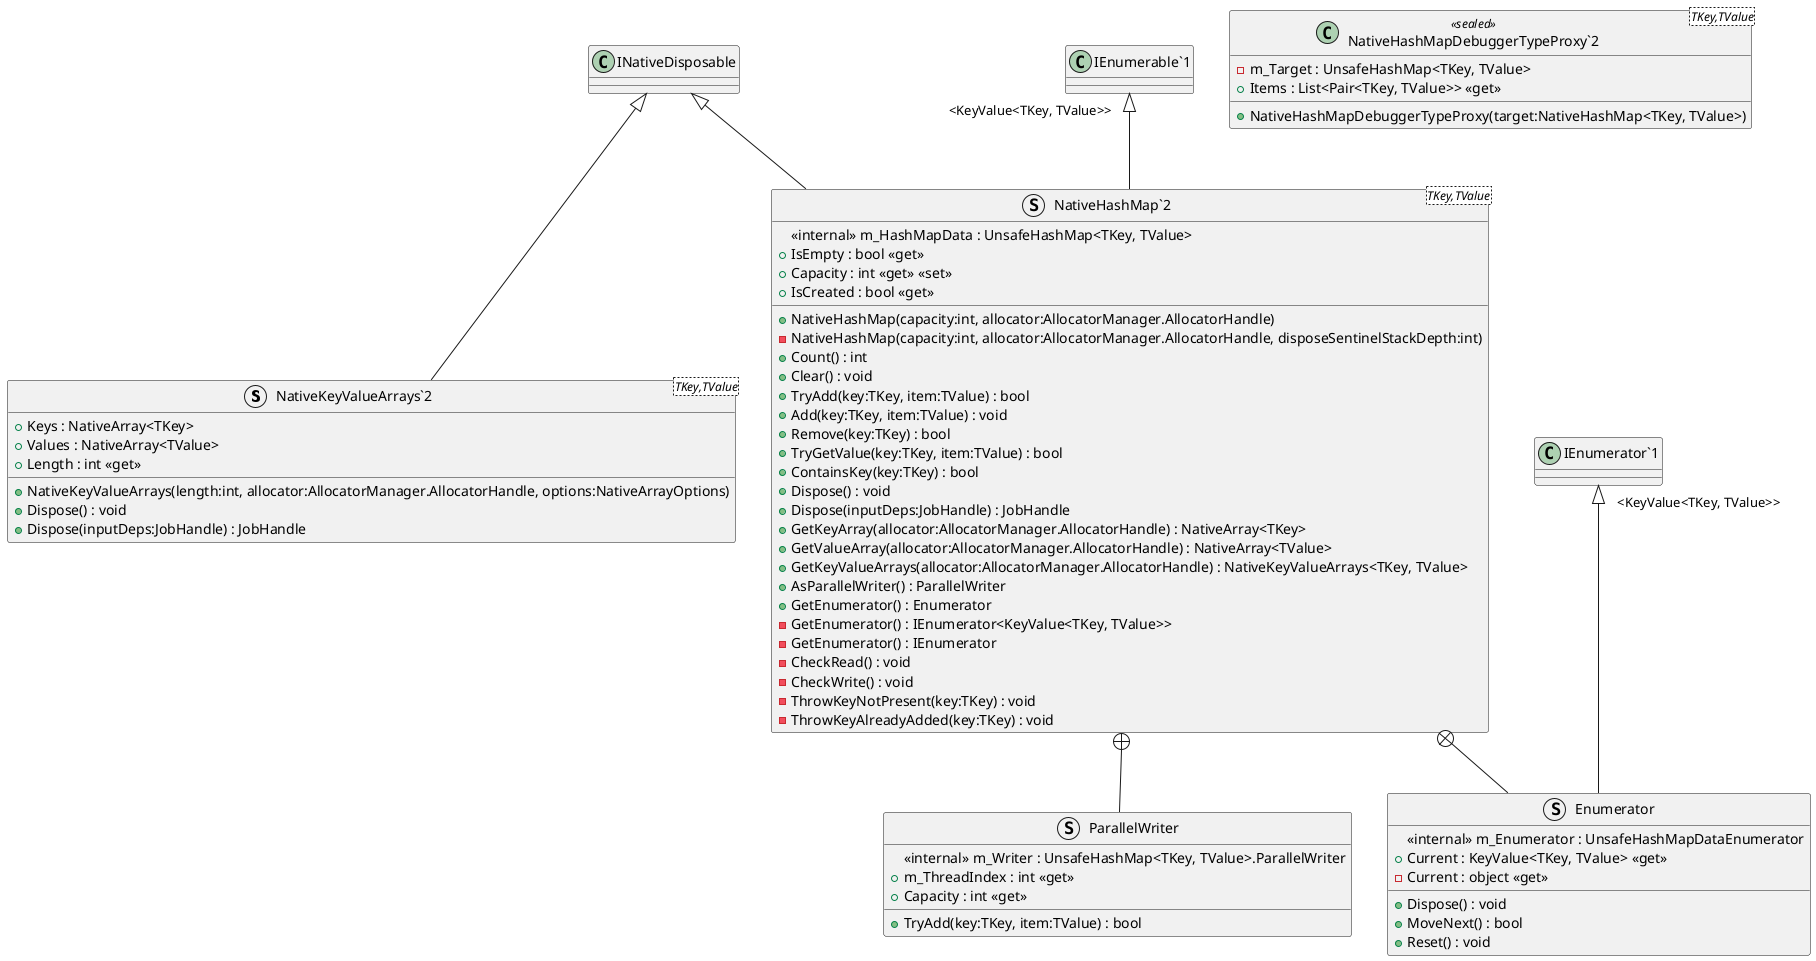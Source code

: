 @startuml
struct "NativeKeyValueArrays`2"<TKey,TValue> {
    + Keys : NativeArray<TKey>
    + Values : NativeArray<TValue>
    + Length : int <<get>>
    + NativeKeyValueArrays(length:int, allocator:AllocatorManager.AllocatorHandle, options:NativeArrayOptions)
    + Dispose() : void
    + Dispose(inputDeps:JobHandle) : JobHandle
}
struct "NativeHashMap`2"<TKey,TValue> {
    <<internal>> m_HashMapData : UnsafeHashMap<TKey, TValue>
    + NativeHashMap(capacity:int, allocator:AllocatorManager.AllocatorHandle)
    - NativeHashMap(capacity:int, allocator:AllocatorManager.AllocatorHandle, disposeSentinelStackDepth:int)
    + IsEmpty : bool <<get>>
    + Count() : int
    + Capacity : int <<get>> <<set>>
    + Clear() : void
    + TryAdd(key:TKey, item:TValue) : bool
    + Add(key:TKey, item:TValue) : void
    + Remove(key:TKey) : bool
    + TryGetValue(key:TKey, item:TValue) : bool
    + ContainsKey(key:TKey) : bool
    + IsCreated : bool <<get>>
    + Dispose() : void
    + Dispose(inputDeps:JobHandle) : JobHandle
    + GetKeyArray(allocator:AllocatorManager.AllocatorHandle) : NativeArray<TKey>
    + GetValueArray(allocator:AllocatorManager.AllocatorHandle) : NativeArray<TValue>
    + GetKeyValueArrays(allocator:AllocatorManager.AllocatorHandle) : NativeKeyValueArrays<TKey, TValue>
    + AsParallelWriter() : ParallelWriter
    + GetEnumerator() : Enumerator
    - GetEnumerator() : IEnumerator<KeyValue<TKey, TValue>>
    - GetEnumerator() : IEnumerator
    - CheckRead() : void
    - CheckWrite() : void
    - ThrowKeyNotPresent(key:TKey) : void
    - ThrowKeyAlreadyAdded(key:TKey) : void
}
class "NativeHashMapDebuggerTypeProxy`2"<TKey,TValue> <<sealed>> {
    - m_Target : UnsafeHashMap<TKey, TValue>
    + NativeHashMapDebuggerTypeProxy(target:NativeHashMap<TKey, TValue>)
    + Items : List<Pair<TKey, TValue>> <<get>>
}
struct ParallelWriter {
    <<internal>> m_Writer : UnsafeHashMap<TKey, TValue>.ParallelWriter
    + m_ThreadIndex : int <<get>>
    + Capacity : int <<get>>
    + TryAdd(key:TKey, item:TValue) : bool
}
struct Enumerator {
    <<internal>> m_Enumerator : UnsafeHashMapDataEnumerator
    + Dispose() : void
    + MoveNext() : bool
    + Reset() : void
    + Current : KeyValue<TKey, TValue> <<get>>
    - Current : object <<get>>
}
INativeDisposable <|-- "NativeKeyValueArrays`2"
INativeDisposable <|-- "NativeHashMap`2"
"IEnumerable`1" "<KeyValue<TKey, TValue>>" <|-- "NativeHashMap`2"
"NativeHashMap`2" +-- ParallelWriter
"NativeHashMap`2" +-- Enumerator
"IEnumerator`1" "<KeyValue<TKey, TValue>>" <|-- Enumerator
@enduml
